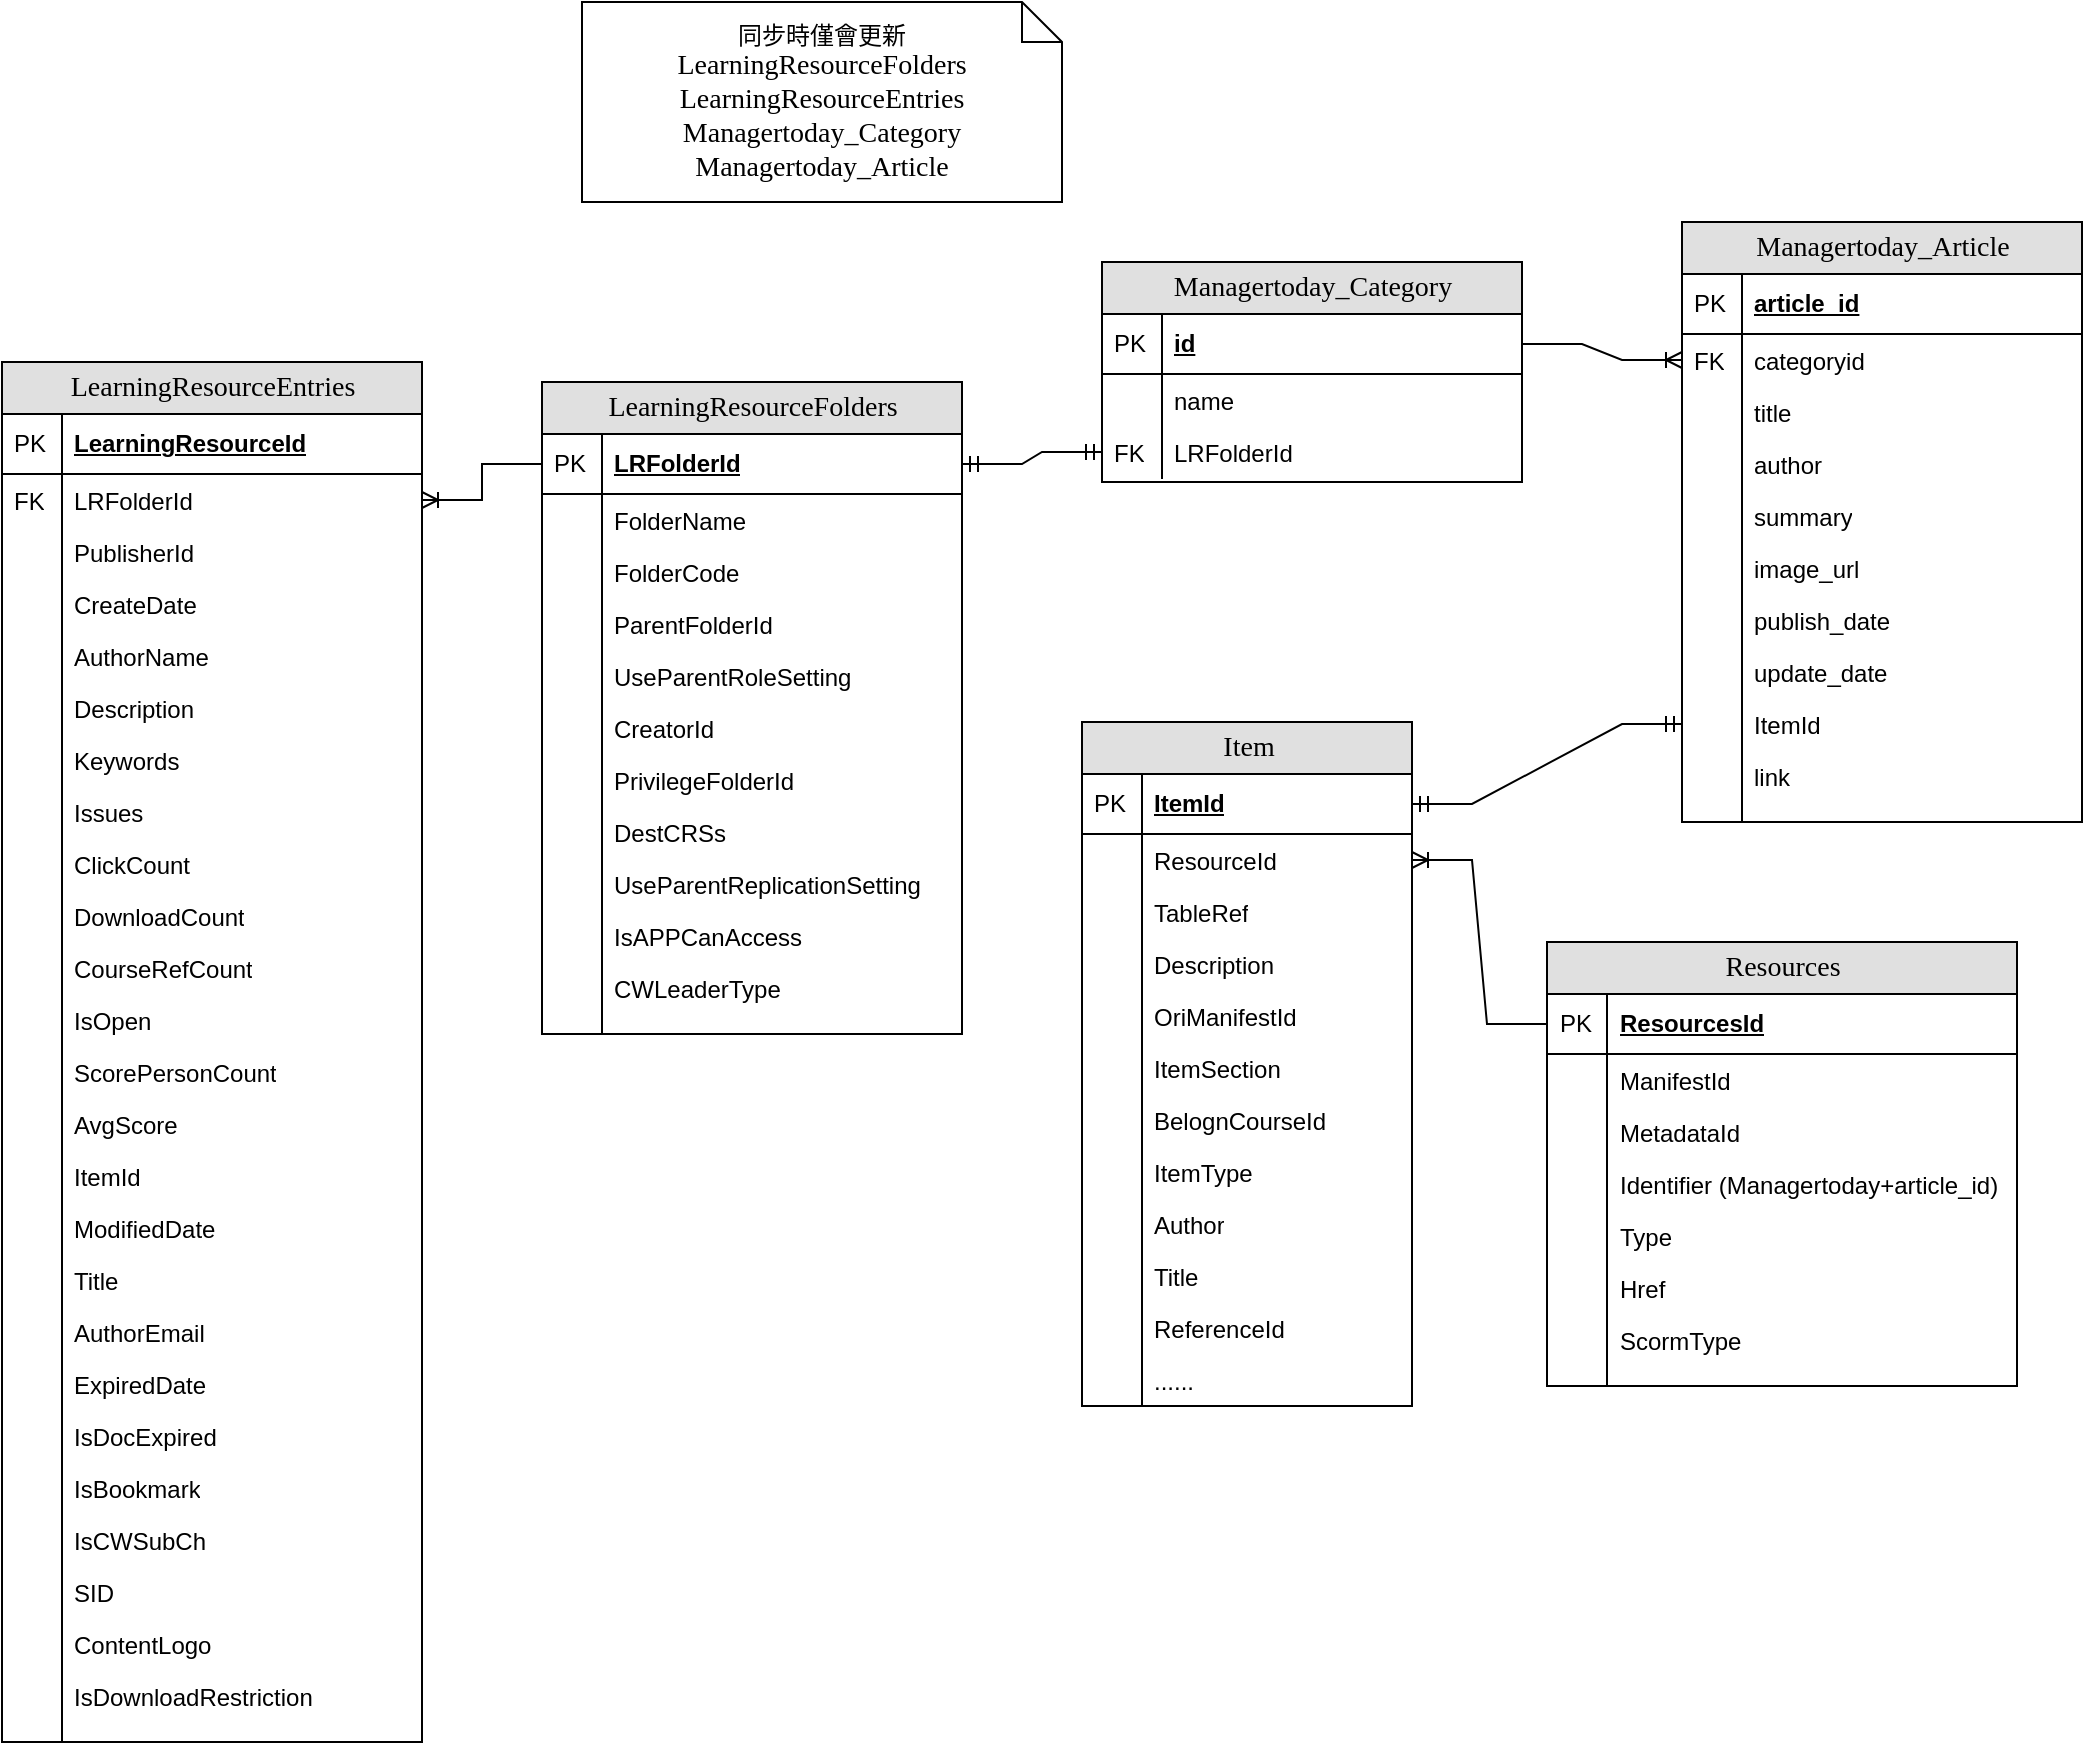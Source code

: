 <mxfile version="24.0.6" type="github">
  <diagram name="Page-1" id="e56a1550-8fbb-45ad-956c-1786394a9013">
    <mxGraphModel dx="1687" dy="868" grid="1" gridSize="10" guides="1" tooltips="1" connect="1" arrows="1" fold="1" page="1" pageScale="1" pageWidth="1100" pageHeight="850" background="none" math="0" shadow="0">
      <root>
        <mxCell id="0" />
        <mxCell id="1" parent="0" />
        <mxCell id="2e49270ec7c68f3f-8" value="Resources" style="swimlane;html=1;fontStyle=0;childLayout=stackLayout;horizontal=1;startSize=26;fillColor=#e0e0e0;horizontalStack=0;resizeParent=1;resizeLast=0;collapsible=1;marginBottom=0;swimlaneFillColor=#ffffff;align=center;rounded=0;shadow=0;comic=0;labelBackgroundColor=none;strokeWidth=1;fontFamily=Verdana;fontSize=14;swimlaneLine=1;" parent="1" vertex="1">
          <mxGeometry x="1392.5" y="550" width="235" height="222" as="geometry" />
        </mxCell>
        <mxCell id="2e49270ec7c68f3f-9" value="ResourcesId" style="shape=partialRectangle;top=0;left=0;right=0;bottom=1;html=1;align=left;verticalAlign=middle;fillColor=none;spacingLeft=34;spacingRight=4;whiteSpace=wrap;overflow=hidden;rotatable=0;points=[[0,0.5],[1,0.5]];portConstraint=eastwest;dropTarget=0;fontStyle=5;" parent="2e49270ec7c68f3f-8" vertex="1">
          <mxGeometry y="26" width="235" height="30" as="geometry" />
        </mxCell>
        <mxCell id="2e49270ec7c68f3f-10" value="PK" style="shape=partialRectangle;top=0;left=0;bottom=0;html=1;fillColor=none;align=left;verticalAlign=middle;spacingLeft=4;spacingRight=4;whiteSpace=wrap;overflow=hidden;rotatable=0;points=[];portConstraint=eastwest;part=1;" parent="2e49270ec7c68f3f-9" vertex="1" connectable="0">
          <mxGeometry width="30" height="30" as="geometry" />
        </mxCell>
        <mxCell id="2e49270ec7c68f3f-11" value="ManifestId" style="shape=partialRectangle;top=0;left=0;right=0;bottom=0;html=1;align=left;verticalAlign=top;fillColor=none;spacingLeft=34;spacingRight=4;whiteSpace=wrap;overflow=hidden;rotatable=0;points=[[0,0.5],[1,0.5]];portConstraint=eastwest;dropTarget=0;" parent="2e49270ec7c68f3f-8" vertex="1">
          <mxGeometry y="56" width="235" height="26" as="geometry" />
        </mxCell>
        <mxCell id="2e49270ec7c68f3f-12" value="" style="shape=partialRectangle;top=0;left=0;bottom=0;html=1;fillColor=none;align=left;verticalAlign=top;spacingLeft=4;spacingRight=4;whiteSpace=wrap;overflow=hidden;rotatable=0;points=[];portConstraint=eastwest;part=1;" parent="2e49270ec7c68f3f-11" vertex="1" connectable="0">
          <mxGeometry width="30" height="26" as="geometry" />
        </mxCell>
        <mxCell id="2e49270ec7c68f3f-13" value="MetadataId" style="shape=partialRectangle;top=0;left=0;right=0;bottom=0;html=1;align=left;verticalAlign=top;fillColor=none;spacingLeft=34;spacingRight=4;whiteSpace=wrap;overflow=hidden;rotatable=0;points=[[0,0.5],[1,0.5]];portConstraint=eastwest;dropTarget=0;" parent="2e49270ec7c68f3f-8" vertex="1">
          <mxGeometry y="82" width="235" height="26" as="geometry" />
        </mxCell>
        <mxCell id="2e49270ec7c68f3f-14" value="" style="shape=partialRectangle;top=0;left=0;bottom=0;html=1;fillColor=none;align=left;verticalAlign=top;spacingLeft=4;spacingRight=4;whiteSpace=wrap;overflow=hidden;rotatable=0;points=[];portConstraint=eastwest;part=1;" parent="2e49270ec7c68f3f-13" vertex="1" connectable="0">
          <mxGeometry width="30" height="26" as="geometry" />
        </mxCell>
        <mxCell id="2e49270ec7c68f3f-15" value="Identifier (Managertoday+article_id)" style="shape=partialRectangle;top=0;left=0;right=0;bottom=0;html=1;align=left;verticalAlign=top;fillColor=none;spacingLeft=34;spacingRight=4;whiteSpace=wrap;overflow=hidden;rotatable=0;points=[[0,0.5],[1,0.5]];portConstraint=eastwest;dropTarget=0;" parent="2e49270ec7c68f3f-8" vertex="1">
          <mxGeometry y="108" width="235" height="26" as="geometry" />
        </mxCell>
        <mxCell id="2e49270ec7c68f3f-16" value="" style="shape=partialRectangle;top=0;left=0;bottom=0;html=1;fillColor=none;align=left;verticalAlign=top;spacingLeft=4;spacingRight=4;whiteSpace=wrap;overflow=hidden;rotatable=0;points=[];portConstraint=eastwest;part=1;" parent="2e49270ec7c68f3f-15" vertex="1" connectable="0">
          <mxGeometry width="30" height="26" as="geometry" />
        </mxCell>
        <mxCell id="5u4TiTaIuzSeEFdyS73N-1" value="Type" style="shape=partialRectangle;top=0;left=0;right=0;bottom=0;html=1;align=left;verticalAlign=top;fillColor=none;spacingLeft=34;spacingRight=4;whiteSpace=wrap;overflow=hidden;rotatable=0;points=[[0,0.5],[1,0.5]];portConstraint=eastwest;dropTarget=0;" vertex="1" parent="2e49270ec7c68f3f-8">
          <mxGeometry y="134" width="235" height="26" as="geometry" />
        </mxCell>
        <mxCell id="5u4TiTaIuzSeEFdyS73N-2" value="" style="shape=partialRectangle;top=0;left=0;bottom=0;html=1;fillColor=none;align=left;verticalAlign=top;spacingLeft=4;spacingRight=4;whiteSpace=wrap;overflow=hidden;rotatable=0;points=[];portConstraint=eastwest;part=1;" vertex="1" connectable="0" parent="5u4TiTaIuzSeEFdyS73N-1">
          <mxGeometry width="30" height="26" as="geometry" />
        </mxCell>
        <mxCell id="5u4TiTaIuzSeEFdyS73N-3" value="Href" style="shape=partialRectangle;top=0;left=0;right=0;bottom=0;html=1;align=left;verticalAlign=top;fillColor=none;spacingLeft=34;spacingRight=4;whiteSpace=wrap;overflow=hidden;rotatable=0;points=[[0,0.5],[1,0.5]];portConstraint=eastwest;dropTarget=0;" vertex="1" parent="2e49270ec7c68f3f-8">
          <mxGeometry y="160" width="235" height="26" as="geometry" />
        </mxCell>
        <mxCell id="5u4TiTaIuzSeEFdyS73N-4" value="" style="shape=partialRectangle;top=0;left=0;bottom=0;html=1;fillColor=none;align=left;verticalAlign=top;spacingLeft=4;spacingRight=4;whiteSpace=wrap;overflow=hidden;rotatable=0;points=[];portConstraint=eastwest;part=1;" vertex="1" connectable="0" parent="5u4TiTaIuzSeEFdyS73N-3">
          <mxGeometry width="30" height="26" as="geometry" />
        </mxCell>
        <mxCell id="5u4TiTaIuzSeEFdyS73N-5" value="ScormType" style="shape=partialRectangle;top=0;left=0;right=0;bottom=0;html=1;align=left;verticalAlign=top;fillColor=none;spacingLeft=34;spacingRight=4;whiteSpace=wrap;overflow=hidden;rotatable=0;points=[[0,0.5],[1,0.5]];portConstraint=eastwest;dropTarget=0;" vertex="1" parent="2e49270ec7c68f3f-8">
          <mxGeometry y="186" width="235" height="26" as="geometry" />
        </mxCell>
        <mxCell id="5u4TiTaIuzSeEFdyS73N-6" value="" style="shape=partialRectangle;top=0;left=0;bottom=0;html=1;fillColor=none;align=left;verticalAlign=top;spacingLeft=4;spacingRight=4;whiteSpace=wrap;overflow=hidden;rotatable=0;points=[];portConstraint=eastwest;part=1;" vertex="1" connectable="0" parent="5u4TiTaIuzSeEFdyS73N-5">
          <mxGeometry width="30" height="26" as="geometry" />
        </mxCell>
        <mxCell id="2e49270ec7c68f3f-17" value="" style="shape=partialRectangle;top=0;left=0;right=0;bottom=0;html=1;align=left;verticalAlign=top;fillColor=none;spacingLeft=34;spacingRight=4;whiteSpace=wrap;overflow=hidden;rotatable=0;points=[[0,0.5],[1,0.5]];portConstraint=eastwest;dropTarget=0;" parent="2e49270ec7c68f3f-8" vertex="1">
          <mxGeometry y="212" width="235" height="10" as="geometry" />
        </mxCell>
        <mxCell id="2e49270ec7c68f3f-18" value="" style="shape=partialRectangle;top=0;left=0;bottom=0;html=1;fillColor=none;align=left;verticalAlign=top;spacingLeft=4;spacingRight=4;whiteSpace=wrap;overflow=hidden;rotatable=0;points=[];portConstraint=eastwest;part=1;" parent="2e49270ec7c68f3f-17" vertex="1" connectable="0">
          <mxGeometry width="30" height="10" as="geometry" />
        </mxCell>
        <mxCell id="2e49270ec7c68f3f-19" value="Managertoday_Article" style="swimlane;html=1;fontStyle=0;childLayout=stackLayout;horizontal=1;startSize=26;fillColor=#e0e0e0;horizontalStack=0;resizeParent=1;resizeLast=0;collapsible=1;marginBottom=0;swimlaneFillColor=#ffffff;align=center;rounded=0;shadow=0;comic=0;labelBackgroundColor=none;strokeWidth=1;fontFamily=Verdana;fontSize=14" parent="1" vertex="1">
          <mxGeometry x="1460" y="190" width="200" height="300" as="geometry" />
        </mxCell>
        <mxCell id="2e49270ec7c68f3f-20" value="article_id" style="shape=partialRectangle;top=0;left=0;right=0;bottom=1;html=1;align=left;verticalAlign=middle;fillColor=none;spacingLeft=34;spacingRight=4;whiteSpace=wrap;overflow=hidden;rotatable=0;points=[[0,0.5],[1,0.5]];portConstraint=eastwest;dropTarget=0;fontStyle=5;" parent="2e49270ec7c68f3f-19" vertex="1">
          <mxGeometry y="26" width="200" height="30" as="geometry" />
        </mxCell>
        <mxCell id="2e49270ec7c68f3f-21" value="PK" style="shape=partialRectangle;top=0;left=0;bottom=0;html=1;fillColor=none;align=left;verticalAlign=middle;spacingLeft=4;spacingRight=4;whiteSpace=wrap;overflow=hidden;rotatable=0;points=[];portConstraint=eastwest;part=1;" parent="2e49270ec7c68f3f-20" vertex="1" connectable="0">
          <mxGeometry width="30" height="30" as="geometry" />
        </mxCell>
        <mxCell id="2e49270ec7c68f3f-22" value="categoryid" style="shape=partialRectangle;top=0;left=0;right=0;bottom=0;html=1;align=left;verticalAlign=top;fillColor=none;spacingLeft=34;spacingRight=4;whiteSpace=wrap;overflow=hidden;rotatable=0;points=[[0,0.5],[1,0.5]];portConstraint=eastwest;dropTarget=0;" parent="2e49270ec7c68f3f-19" vertex="1">
          <mxGeometry y="56" width="200" height="26" as="geometry" />
        </mxCell>
        <mxCell id="2e49270ec7c68f3f-23" value="FK" style="shape=partialRectangle;top=0;left=0;bottom=0;html=1;fillColor=none;align=left;verticalAlign=top;spacingLeft=4;spacingRight=4;whiteSpace=wrap;overflow=hidden;rotatable=0;points=[];portConstraint=eastwest;part=1;" parent="2e49270ec7c68f3f-22" vertex="1" connectable="0">
          <mxGeometry width="30" height="26" as="geometry" />
        </mxCell>
        <mxCell id="2e49270ec7c68f3f-24" value="title" style="shape=partialRectangle;top=0;left=0;right=0;bottom=0;html=1;align=left;verticalAlign=top;fillColor=none;spacingLeft=34;spacingRight=4;whiteSpace=wrap;overflow=hidden;rotatable=0;points=[[0,0.5],[1,0.5]];portConstraint=eastwest;dropTarget=0;" parent="2e49270ec7c68f3f-19" vertex="1">
          <mxGeometry y="82" width="200" height="26" as="geometry" />
        </mxCell>
        <mxCell id="2e49270ec7c68f3f-25" value="" style="shape=partialRectangle;top=0;left=0;bottom=0;html=1;fillColor=none;align=left;verticalAlign=top;spacingLeft=4;spacingRight=4;whiteSpace=wrap;overflow=hidden;rotatable=0;points=[];portConstraint=eastwest;part=1;" parent="2e49270ec7c68f3f-24" vertex="1" connectable="0">
          <mxGeometry width="30" height="26" as="geometry" />
        </mxCell>
        <mxCell id="2e49270ec7c68f3f-26" value="author" style="shape=partialRectangle;top=0;left=0;right=0;bottom=0;html=1;align=left;verticalAlign=top;fillColor=none;spacingLeft=34;spacingRight=4;whiteSpace=wrap;overflow=hidden;rotatable=0;points=[[0,0.5],[1,0.5]];portConstraint=eastwest;dropTarget=0;" parent="2e49270ec7c68f3f-19" vertex="1">
          <mxGeometry y="108" width="200" height="26" as="geometry" />
        </mxCell>
        <mxCell id="2e49270ec7c68f3f-27" value="" style="shape=partialRectangle;top=0;left=0;bottom=0;html=1;fillColor=none;align=left;verticalAlign=top;spacingLeft=4;spacingRight=4;whiteSpace=wrap;overflow=hidden;rotatable=0;points=[];portConstraint=eastwest;part=1;" parent="2e49270ec7c68f3f-26" vertex="1" connectable="0">
          <mxGeometry width="30" height="26" as="geometry" />
        </mxCell>
        <mxCell id="5u4TiTaIuzSeEFdyS73N-7" value="summary" style="shape=partialRectangle;top=0;left=0;right=0;bottom=0;html=1;align=left;verticalAlign=top;fillColor=none;spacingLeft=34;spacingRight=4;whiteSpace=wrap;overflow=hidden;rotatable=0;points=[[0,0.5],[1,0.5]];portConstraint=eastwest;dropTarget=0;" vertex="1" parent="2e49270ec7c68f3f-19">
          <mxGeometry y="134" width="200" height="26" as="geometry" />
        </mxCell>
        <mxCell id="5u4TiTaIuzSeEFdyS73N-8" value="" style="shape=partialRectangle;top=0;left=0;bottom=0;html=1;fillColor=none;align=left;verticalAlign=top;spacingLeft=4;spacingRight=4;whiteSpace=wrap;overflow=hidden;rotatable=0;points=[];portConstraint=eastwest;part=1;" vertex="1" connectable="0" parent="5u4TiTaIuzSeEFdyS73N-7">
          <mxGeometry width="30" height="26" as="geometry" />
        </mxCell>
        <mxCell id="5u4TiTaIuzSeEFdyS73N-13" value="image_url" style="shape=partialRectangle;top=0;left=0;right=0;bottom=0;html=1;align=left;verticalAlign=top;fillColor=none;spacingLeft=34;spacingRight=4;whiteSpace=wrap;overflow=hidden;rotatable=0;points=[[0,0.5],[1,0.5]];portConstraint=eastwest;dropTarget=0;" vertex="1" parent="2e49270ec7c68f3f-19">
          <mxGeometry y="160" width="200" height="26" as="geometry" />
        </mxCell>
        <mxCell id="5u4TiTaIuzSeEFdyS73N-14" value="" style="shape=partialRectangle;top=0;left=0;bottom=0;html=1;fillColor=none;align=left;verticalAlign=top;spacingLeft=4;spacingRight=4;whiteSpace=wrap;overflow=hidden;rotatable=0;points=[];portConstraint=eastwest;part=1;" vertex="1" connectable="0" parent="5u4TiTaIuzSeEFdyS73N-13">
          <mxGeometry width="30" height="26" as="geometry" />
        </mxCell>
        <mxCell id="5u4TiTaIuzSeEFdyS73N-17" value="publish_date" style="shape=partialRectangle;top=0;left=0;right=0;bottom=0;html=1;align=left;verticalAlign=top;fillColor=none;spacingLeft=34;spacingRight=4;whiteSpace=wrap;overflow=hidden;rotatable=0;points=[[0,0.5],[1,0.5]];portConstraint=eastwest;dropTarget=0;" vertex="1" parent="2e49270ec7c68f3f-19">
          <mxGeometry y="186" width="200" height="26" as="geometry" />
        </mxCell>
        <mxCell id="5u4TiTaIuzSeEFdyS73N-18" value="" style="shape=partialRectangle;top=0;left=0;bottom=0;html=1;fillColor=none;align=left;verticalAlign=top;spacingLeft=4;spacingRight=4;whiteSpace=wrap;overflow=hidden;rotatable=0;points=[];portConstraint=eastwest;part=1;" vertex="1" connectable="0" parent="5u4TiTaIuzSeEFdyS73N-17">
          <mxGeometry width="30" height="26" as="geometry" />
        </mxCell>
        <mxCell id="5u4TiTaIuzSeEFdyS73N-15" value="update_date" style="shape=partialRectangle;top=0;left=0;right=0;bottom=0;html=1;align=left;verticalAlign=top;fillColor=none;spacingLeft=34;spacingRight=4;whiteSpace=wrap;overflow=hidden;rotatable=0;points=[[0,0.5],[1,0.5]];portConstraint=eastwest;dropTarget=0;" vertex="1" parent="2e49270ec7c68f3f-19">
          <mxGeometry y="212" width="200" height="26" as="geometry" />
        </mxCell>
        <mxCell id="5u4TiTaIuzSeEFdyS73N-16" value="" style="shape=partialRectangle;top=0;left=0;bottom=0;html=1;fillColor=none;align=left;verticalAlign=top;spacingLeft=4;spacingRight=4;whiteSpace=wrap;overflow=hidden;rotatable=0;points=[];portConstraint=eastwest;part=1;" vertex="1" connectable="0" parent="5u4TiTaIuzSeEFdyS73N-15">
          <mxGeometry width="30" height="26" as="geometry" />
        </mxCell>
        <mxCell id="5u4TiTaIuzSeEFdyS73N-9" value="ItemId" style="shape=partialRectangle;top=0;left=0;right=0;bottom=0;html=1;align=left;verticalAlign=top;fillColor=none;spacingLeft=34;spacingRight=4;whiteSpace=wrap;overflow=hidden;rotatable=0;points=[[0,0.5],[1,0.5]];portConstraint=eastwest;dropTarget=0;" vertex="1" parent="2e49270ec7c68f3f-19">
          <mxGeometry y="238" width="200" height="26" as="geometry" />
        </mxCell>
        <mxCell id="5u4TiTaIuzSeEFdyS73N-10" value="" style="shape=partialRectangle;top=0;left=0;bottom=0;html=1;fillColor=none;align=left;verticalAlign=top;spacingLeft=4;spacingRight=4;whiteSpace=wrap;overflow=hidden;rotatable=0;points=[];portConstraint=eastwest;part=1;" vertex="1" connectable="0" parent="5u4TiTaIuzSeEFdyS73N-9">
          <mxGeometry width="30" height="26" as="geometry" />
        </mxCell>
        <mxCell id="5u4TiTaIuzSeEFdyS73N-11" value="link" style="shape=partialRectangle;top=0;left=0;right=0;bottom=0;html=1;align=left;verticalAlign=top;fillColor=none;spacingLeft=34;spacingRight=4;whiteSpace=wrap;overflow=hidden;rotatable=0;points=[[0,0.5],[1,0.5]];portConstraint=eastwest;dropTarget=0;" vertex="1" parent="2e49270ec7c68f3f-19">
          <mxGeometry y="264" width="200" height="26" as="geometry" />
        </mxCell>
        <mxCell id="5u4TiTaIuzSeEFdyS73N-12" value="" style="shape=partialRectangle;top=0;left=0;bottom=0;html=1;fillColor=none;align=left;verticalAlign=top;spacingLeft=4;spacingRight=4;whiteSpace=wrap;overflow=hidden;rotatable=0;points=[];portConstraint=eastwest;part=1;" vertex="1" connectable="0" parent="5u4TiTaIuzSeEFdyS73N-11">
          <mxGeometry width="30" height="26" as="geometry" />
        </mxCell>
        <mxCell id="2e49270ec7c68f3f-28" value="" style="shape=partialRectangle;top=0;left=0;right=0;bottom=0;html=1;align=left;verticalAlign=top;fillColor=none;spacingLeft=34;spacingRight=4;whiteSpace=wrap;overflow=hidden;rotatable=0;points=[[0,0.5],[1,0.5]];portConstraint=eastwest;dropTarget=0;" parent="2e49270ec7c68f3f-19" vertex="1">
          <mxGeometry y="290" width="200" height="10" as="geometry" />
        </mxCell>
        <mxCell id="2e49270ec7c68f3f-29" value="" style="shape=partialRectangle;top=0;left=0;bottom=0;html=1;fillColor=none;align=left;verticalAlign=top;spacingLeft=4;spacingRight=4;whiteSpace=wrap;overflow=hidden;rotatable=0;points=[];portConstraint=eastwest;part=1;" parent="2e49270ec7c68f3f-28" vertex="1" connectable="0">
          <mxGeometry width="30" height="10" as="geometry" />
        </mxCell>
        <mxCell id="2e49270ec7c68f3f-30" value="LearningResourceEntries" style="swimlane;html=1;fontStyle=0;childLayout=stackLayout;horizontal=1;startSize=26;fillColor=#e0e0e0;horizontalStack=0;resizeParent=1;resizeLast=0;collapsible=1;marginBottom=0;swimlaneFillColor=#ffffff;align=center;rounded=0;shadow=0;comic=0;labelBackgroundColor=none;strokeWidth=1;fontFamily=Verdana;fontSize=14" parent="1" vertex="1">
          <mxGeometry x="620" y="260" width="210" height="690" as="geometry" />
        </mxCell>
        <mxCell id="2e49270ec7c68f3f-31" value="LearningResourceId" style="shape=partialRectangle;top=0;left=0;right=0;bottom=1;html=1;align=left;verticalAlign=middle;fillColor=none;spacingLeft=34;spacingRight=4;whiteSpace=wrap;overflow=hidden;rotatable=0;points=[[0,0.5],[1,0.5]];portConstraint=eastwest;dropTarget=0;fontStyle=5;" parent="2e49270ec7c68f3f-30" vertex="1">
          <mxGeometry y="26" width="210" height="30" as="geometry" />
        </mxCell>
        <mxCell id="2e49270ec7c68f3f-32" value="PK" style="shape=partialRectangle;top=0;left=0;bottom=0;html=1;fillColor=none;align=left;verticalAlign=middle;spacingLeft=4;spacingRight=4;whiteSpace=wrap;overflow=hidden;rotatable=0;points=[];portConstraint=eastwest;part=1;" parent="2e49270ec7c68f3f-31" vertex="1" connectable="0">
          <mxGeometry width="30" height="30" as="geometry" />
        </mxCell>
        <mxCell id="2e49270ec7c68f3f-33" value="LRFolderId" style="shape=partialRectangle;top=0;left=0;right=0;bottom=0;html=1;align=left;verticalAlign=top;fillColor=none;spacingLeft=34;spacingRight=4;whiteSpace=wrap;overflow=hidden;rotatable=0;points=[[0,0.5],[1,0.5]];portConstraint=eastwest;dropTarget=0;" parent="2e49270ec7c68f3f-30" vertex="1">
          <mxGeometry y="56" width="210" height="26" as="geometry" />
        </mxCell>
        <mxCell id="2e49270ec7c68f3f-34" value="FK" style="shape=partialRectangle;top=0;left=0;bottom=0;html=1;fillColor=none;align=left;verticalAlign=top;spacingLeft=4;spacingRight=4;whiteSpace=wrap;overflow=hidden;rotatable=0;points=[];portConstraint=eastwest;part=1;" parent="2e49270ec7c68f3f-33" vertex="1" connectable="0">
          <mxGeometry width="30" height="26" as="geometry" />
        </mxCell>
        <mxCell id="2e49270ec7c68f3f-35" value="PublisherId" style="shape=partialRectangle;top=0;left=0;right=0;bottom=0;html=1;align=left;verticalAlign=top;fillColor=none;spacingLeft=34;spacingRight=4;whiteSpace=wrap;overflow=hidden;rotatable=0;points=[[0,0.5],[1,0.5]];portConstraint=eastwest;dropTarget=0;" parent="2e49270ec7c68f3f-30" vertex="1">
          <mxGeometry y="82" width="210" height="26" as="geometry" />
        </mxCell>
        <mxCell id="2e49270ec7c68f3f-36" value="" style="shape=partialRectangle;top=0;left=0;bottom=0;html=1;fillColor=none;align=left;verticalAlign=top;spacingLeft=4;spacingRight=4;whiteSpace=wrap;overflow=hidden;rotatable=0;points=[];portConstraint=eastwest;part=1;" parent="2e49270ec7c68f3f-35" vertex="1" connectable="0">
          <mxGeometry width="30" height="26" as="geometry" />
        </mxCell>
        <mxCell id="2e49270ec7c68f3f-37" value="CreateDate" style="shape=partialRectangle;top=0;left=0;right=0;bottom=0;html=1;align=left;verticalAlign=top;fillColor=none;spacingLeft=34;spacingRight=4;whiteSpace=wrap;overflow=hidden;rotatable=0;points=[[0,0.5],[1,0.5]];portConstraint=eastwest;dropTarget=0;" parent="2e49270ec7c68f3f-30" vertex="1">
          <mxGeometry y="108" width="210" height="26" as="geometry" />
        </mxCell>
        <mxCell id="2e49270ec7c68f3f-38" value="" style="shape=partialRectangle;top=0;left=0;bottom=0;html=1;fillColor=none;align=left;verticalAlign=top;spacingLeft=4;spacingRight=4;whiteSpace=wrap;overflow=hidden;rotatable=0;points=[];portConstraint=eastwest;part=1;" parent="2e49270ec7c68f3f-37" vertex="1" connectable="0">
          <mxGeometry width="30" height="26" as="geometry" />
        </mxCell>
        <mxCell id="5u4TiTaIuzSeEFdyS73N-23" value="AuthorName" style="shape=partialRectangle;top=0;left=0;right=0;bottom=0;html=1;align=left;verticalAlign=top;fillColor=none;spacingLeft=34;spacingRight=4;whiteSpace=wrap;overflow=hidden;rotatable=0;points=[[0,0.5],[1,0.5]];portConstraint=eastwest;dropTarget=0;" vertex="1" parent="2e49270ec7c68f3f-30">
          <mxGeometry y="134" width="210" height="26" as="geometry" />
        </mxCell>
        <mxCell id="5u4TiTaIuzSeEFdyS73N-24" value="" style="shape=partialRectangle;top=0;left=0;bottom=0;html=1;fillColor=none;align=left;verticalAlign=top;spacingLeft=4;spacingRight=4;whiteSpace=wrap;overflow=hidden;rotatable=0;points=[];portConstraint=eastwest;part=1;" vertex="1" connectable="0" parent="5u4TiTaIuzSeEFdyS73N-23">
          <mxGeometry width="30" height="26" as="geometry" />
        </mxCell>
        <mxCell id="5u4TiTaIuzSeEFdyS73N-27" value="Description" style="shape=partialRectangle;top=0;left=0;right=0;bottom=0;html=1;align=left;verticalAlign=top;fillColor=none;spacingLeft=34;spacingRight=4;whiteSpace=wrap;overflow=hidden;rotatable=0;points=[[0,0.5],[1,0.5]];portConstraint=eastwest;dropTarget=0;" vertex="1" parent="2e49270ec7c68f3f-30">
          <mxGeometry y="160" width="210" height="26" as="geometry" />
        </mxCell>
        <mxCell id="5u4TiTaIuzSeEFdyS73N-28" value="" style="shape=partialRectangle;top=0;left=0;bottom=0;html=1;fillColor=none;align=left;verticalAlign=top;spacingLeft=4;spacingRight=4;whiteSpace=wrap;overflow=hidden;rotatable=0;points=[];portConstraint=eastwest;part=1;" vertex="1" connectable="0" parent="5u4TiTaIuzSeEFdyS73N-27">
          <mxGeometry width="30" height="26" as="geometry" />
        </mxCell>
        <mxCell id="5u4TiTaIuzSeEFdyS73N-29" value="Keywords" style="shape=partialRectangle;top=0;left=0;right=0;bottom=0;html=1;align=left;verticalAlign=top;fillColor=none;spacingLeft=34;spacingRight=4;whiteSpace=wrap;overflow=hidden;rotatable=0;points=[[0,0.5],[1,0.5]];portConstraint=eastwest;dropTarget=0;" vertex="1" parent="2e49270ec7c68f3f-30">
          <mxGeometry y="186" width="210" height="26" as="geometry" />
        </mxCell>
        <mxCell id="5u4TiTaIuzSeEFdyS73N-30" value="" style="shape=partialRectangle;top=0;left=0;bottom=0;html=1;fillColor=none;align=left;verticalAlign=top;spacingLeft=4;spacingRight=4;whiteSpace=wrap;overflow=hidden;rotatable=0;points=[];portConstraint=eastwest;part=1;" vertex="1" connectable="0" parent="5u4TiTaIuzSeEFdyS73N-29">
          <mxGeometry width="30" height="26" as="geometry" />
        </mxCell>
        <mxCell id="5u4TiTaIuzSeEFdyS73N-37" value="Issues" style="shape=partialRectangle;top=0;left=0;right=0;bottom=0;html=1;align=left;verticalAlign=top;fillColor=none;spacingLeft=34;spacingRight=4;whiteSpace=wrap;overflow=hidden;rotatable=0;points=[[0,0.5],[1,0.5]];portConstraint=eastwest;dropTarget=0;" vertex="1" parent="2e49270ec7c68f3f-30">
          <mxGeometry y="212" width="210" height="26" as="geometry" />
        </mxCell>
        <mxCell id="5u4TiTaIuzSeEFdyS73N-38" value="" style="shape=partialRectangle;top=0;left=0;bottom=0;html=1;fillColor=none;align=left;verticalAlign=top;spacingLeft=4;spacingRight=4;whiteSpace=wrap;overflow=hidden;rotatable=0;points=[];portConstraint=eastwest;part=1;" vertex="1" connectable="0" parent="5u4TiTaIuzSeEFdyS73N-37">
          <mxGeometry width="30" height="26" as="geometry" />
        </mxCell>
        <mxCell id="5u4TiTaIuzSeEFdyS73N-41" value="ClickCount" style="shape=partialRectangle;top=0;left=0;right=0;bottom=0;html=1;align=left;verticalAlign=top;fillColor=none;spacingLeft=34;spacingRight=4;whiteSpace=wrap;overflow=hidden;rotatable=0;points=[[0,0.5],[1,0.5]];portConstraint=eastwest;dropTarget=0;" vertex="1" parent="2e49270ec7c68f3f-30">
          <mxGeometry y="238" width="210" height="26" as="geometry" />
        </mxCell>
        <mxCell id="5u4TiTaIuzSeEFdyS73N-42" value="" style="shape=partialRectangle;top=0;left=0;bottom=0;html=1;fillColor=none;align=left;verticalAlign=top;spacingLeft=4;spacingRight=4;whiteSpace=wrap;overflow=hidden;rotatable=0;points=[];portConstraint=eastwest;part=1;" vertex="1" connectable="0" parent="5u4TiTaIuzSeEFdyS73N-41">
          <mxGeometry width="30" height="26" as="geometry" />
        </mxCell>
        <mxCell id="5u4TiTaIuzSeEFdyS73N-43" value="DownloadCount" style="shape=partialRectangle;top=0;left=0;right=0;bottom=0;html=1;align=left;verticalAlign=top;fillColor=none;spacingLeft=34;spacingRight=4;whiteSpace=wrap;overflow=hidden;rotatable=0;points=[[0,0.5],[1,0.5]];portConstraint=eastwest;dropTarget=0;" vertex="1" parent="2e49270ec7c68f3f-30">
          <mxGeometry y="264" width="210" height="26" as="geometry" />
        </mxCell>
        <mxCell id="5u4TiTaIuzSeEFdyS73N-44" value="" style="shape=partialRectangle;top=0;left=0;bottom=0;html=1;fillColor=none;align=left;verticalAlign=top;spacingLeft=4;spacingRight=4;whiteSpace=wrap;overflow=hidden;rotatable=0;points=[];portConstraint=eastwest;part=1;" vertex="1" connectable="0" parent="5u4TiTaIuzSeEFdyS73N-43">
          <mxGeometry width="30" height="26" as="geometry" />
        </mxCell>
        <mxCell id="5u4TiTaIuzSeEFdyS73N-35" value="CourseRefCount" style="shape=partialRectangle;top=0;left=0;right=0;bottom=0;html=1;align=left;verticalAlign=top;fillColor=none;spacingLeft=34;spacingRight=4;whiteSpace=wrap;overflow=hidden;rotatable=0;points=[[0,0.5],[1,0.5]];portConstraint=eastwest;dropTarget=0;" vertex="1" parent="2e49270ec7c68f3f-30">
          <mxGeometry y="290" width="210" height="26" as="geometry" />
        </mxCell>
        <mxCell id="5u4TiTaIuzSeEFdyS73N-36" value="" style="shape=partialRectangle;top=0;left=0;bottom=0;html=1;fillColor=none;align=left;verticalAlign=top;spacingLeft=4;spacingRight=4;whiteSpace=wrap;overflow=hidden;rotatable=0;points=[];portConstraint=eastwest;part=1;" vertex="1" connectable="0" parent="5u4TiTaIuzSeEFdyS73N-35">
          <mxGeometry width="30" height="26" as="geometry" />
        </mxCell>
        <mxCell id="5u4TiTaIuzSeEFdyS73N-39" value="IsOpen" style="shape=partialRectangle;top=0;left=0;right=0;bottom=0;html=1;align=left;verticalAlign=top;fillColor=none;spacingLeft=34;spacingRight=4;whiteSpace=wrap;overflow=hidden;rotatable=0;points=[[0,0.5],[1,0.5]];portConstraint=eastwest;dropTarget=0;" vertex="1" parent="2e49270ec7c68f3f-30">
          <mxGeometry y="316" width="210" height="26" as="geometry" />
        </mxCell>
        <mxCell id="5u4TiTaIuzSeEFdyS73N-40" value="" style="shape=partialRectangle;top=0;left=0;bottom=0;html=1;fillColor=none;align=left;verticalAlign=top;spacingLeft=4;spacingRight=4;whiteSpace=wrap;overflow=hidden;rotatable=0;points=[];portConstraint=eastwest;part=1;" vertex="1" connectable="0" parent="5u4TiTaIuzSeEFdyS73N-39">
          <mxGeometry width="30" height="26" as="geometry" />
        </mxCell>
        <mxCell id="5u4TiTaIuzSeEFdyS73N-33" value="ScorePersonCount" style="shape=partialRectangle;top=0;left=0;right=0;bottom=0;html=1;align=left;verticalAlign=top;fillColor=none;spacingLeft=34;spacingRight=4;whiteSpace=wrap;overflow=hidden;rotatable=0;points=[[0,0.5],[1,0.5]];portConstraint=eastwest;dropTarget=0;" vertex="1" parent="2e49270ec7c68f3f-30">
          <mxGeometry y="342" width="210" height="26" as="geometry" />
        </mxCell>
        <mxCell id="5u4TiTaIuzSeEFdyS73N-34" value="" style="shape=partialRectangle;top=0;left=0;bottom=0;html=1;fillColor=none;align=left;verticalAlign=top;spacingLeft=4;spacingRight=4;whiteSpace=wrap;overflow=hidden;rotatable=0;points=[];portConstraint=eastwest;part=1;" vertex="1" connectable="0" parent="5u4TiTaIuzSeEFdyS73N-33">
          <mxGeometry width="30" height="26" as="geometry" />
        </mxCell>
        <mxCell id="5u4TiTaIuzSeEFdyS73N-31" value="AvgScore" style="shape=partialRectangle;top=0;left=0;right=0;bottom=0;html=1;align=left;verticalAlign=top;fillColor=none;spacingLeft=34;spacingRight=4;whiteSpace=wrap;overflow=hidden;rotatable=0;points=[[0,0.5],[1,0.5]];portConstraint=eastwest;dropTarget=0;" vertex="1" parent="2e49270ec7c68f3f-30">
          <mxGeometry y="368" width="210" height="26" as="geometry" />
        </mxCell>
        <mxCell id="5u4TiTaIuzSeEFdyS73N-32" value="" style="shape=partialRectangle;top=0;left=0;bottom=0;html=1;fillColor=none;align=left;verticalAlign=top;spacingLeft=4;spacingRight=4;whiteSpace=wrap;overflow=hidden;rotatable=0;points=[];portConstraint=eastwest;part=1;" vertex="1" connectable="0" parent="5u4TiTaIuzSeEFdyS73N-31">
          <mxGeometry width="30" height="26" as="geometry" />
        </mxCell>
        <mxCell id="5u4TiTaIuzSeEFdyS73N-25" value="ItemId" style="shape=partialRectangle;top=0;left=0;right=0;bottom=0;html=1;align=left;verticalAlign=top;fillColor=none;spacingLeft=34;spacingRight=4;whiteSpace=wrap;overflow=hidden;rotatable=0;points=[[0,0.5],[1,0.5]];portConstraint=eastwest;dropTarget=0;" vertex="1" parent="2e49270ec7c68f3f-30">
          <mxGeometry y="394" width="210" height="26" as="geometry" />
        </mxCell>
        <mxCell id="5u4TiTaIuzSeEFdyS73N-26" value="" style="shape=partialRectangle;top=0;left=0;bottom=0;html=1;fillColor=none;align=left;verticalAlign=top;spacingLeft=4;spacingRight=4;whiteSpace=wrap;overflow=hidden;rotatable=0;points=[];portConstraint=eastwest;part=1;" vertex="1" connectable="0" parent="5u4TiTaIuzSeEFdyS73N-25">
          <mxGeometry width="30" height="26" as="geometry" />
        </mxCell>
        <mxCell id="5u4TiTaIuzSeEFdyS73N-21" value="ModifiedDate" style="shape=partialRectangle;top=0;left=0;right=0;bottom=0;html=1;align=left;verticalAlign=top;fillColor=none;spacingLeft=34;spacingRight=4;whiteSpace=wrap;overflow=hidden;rotatable=0;points=[[0,0.5],[1,0.5]];portConstraint=eastwest;dropTarget=0;" vertex="1" parent="2e49270ec7c68f3f-30">
          <mxGeometry y="420" width="210" height="26" as="geometry" />
        </mxCell>
        <mxCell id="5u4TiTaIuzSeEFdyS73N-22" value="" style="shape=partialRectangle;top=0;left=0;bottom=0;html=1;fillColor=none;align=left;verticalAlign=top;spacingLeft=4;spacingRight=4;whiteSpace=wrap;overflow=hidden;rotatable=0;points=[];portConstraint=eastwest;part=1;" vertex="1" connectable="0" parent="5u4TiTaIuzSeEFdyS73N-21">
          <mxGeometry width="30" height="26" as="geometry" />
        </mxCell>
        <mxCell id="5u4TiTaIuzSeEFdyS73N-19" value="Title" style="shape=partialRectangle;top=0;left=0;right=0;bottom=0;html=1;align=left;verticalAlign=top;fillColor=none;spacingLeft=34;spacingRight=4;whiteSpace=wrap;overflow=hidden;rotatable=0;points=[[0,0.5],[1,0.5]];portConstraint=eastwest;dropTarget=0;" vertex="1" parent="2e49270ec7c68f3f-30">
          <mxGeometry y="446" width="210" height="26" as="geometry" />
        </mxCell>
        <mxCell id="5u4TiTaIuzSeEFdyS73N-20" value="" style="shape=partialRectangle;top=0;left=0;bottom=0;html=1;fillColor=none;align=left;verticalAlign=top;spacingLeft=4;spacingRight=4;whiteSpace=wrap;overflow=hidden;rotatable=0;points=[];portConstraint=eastwest;part=1;" vertex="1" connectable="0" parent="5u4TiTaIuzSeEFdyS73N-19">
          <mxGeometry width="30" height="26" as="geometry" />
        </mxCell>
        <mxCell id="5u4TiTaIuzSeEFdyS73N-47" value="AuthorEmail" style="shape=partialRectangle;top=0;left=0;right=0;bottom=0;html=1;align=left;verticalAlign=top;fillColor=none;spacingLeft=34;spacingRight=4;whiteSpace=wrap;overflow=hidden;rotatable=0;points=[[0,0.5],[1,0.5]];portConstraint=eastwest;dropTarget=0;" vertex="1" parent="2e49270ec7c68f3f-30">
          <mxGeometry y="472" width="210" height="26" as="geometry" />
        </mxCell>
        <mxCell id="5u4TiTaIuzSeEFdyS73N-48" value="" style="shape=partialRectangle;top=0;left=0;bottom=0;html=1;fillColor=none;align=left;verticalAlign=top;spacingLeft=4;spacingRight=4;whiteSpace=wrap;overflow=hidden;rotatable=0;points=[];portConstraint=eastwest;part=1;" vertex="1" connectable="0" parent="5u4TiTaIuzSeEFdyS73N-47">
          <mxGeometry width="30" height="26" as="geometry" />
        </mxCell>
        <mxCell id="5u4TiTaIuzSeEFdyS73N-51" value="ExpiredDate" style="shape=partialRectangle;top=0;left=0;right=0;bottom=0;html=1;align=left;verticalAlign=top;fillColor=none;spacingLeft=34;spacingRight=4;whiteSpace=wrap;overflow=hidden;rotatable=0;points=[[0,0.5],[1,0.5]];portConstraint=eastwest;dropTarget=0;" vertex="1" parent="2e49270ec7c68f3f-30">
          <mxGeometry y="498" width="210" height="26" as="geometry" />
        </mxCell>
        <mxCell id="5u4TiTaIuzSeEFdyS73N-52" value="" style="shape=partialRectangle;top=0;left=0;bottom=0;html=1;fillColor=none;align=left;verticalAlign=top;spacingLeft=4;spacingRight=4;whiteSpace=wrap;overflow=hidden;rotatable=0;points=[];portConstraint=eastwest;part=1;" vertex="1" connectable="0" parent="5u4TiTaIuzSeEFdyS73N-51">
          <mxGeometry width="30" height="26" as="geometry" />
        </mxCell>
        <mxCell id="5u4TiTaIuzSeEFdyS73N-55" value="IsDocExpired" style="shape=partialRectangle;top=0;left=0;right=0;bottom=0;html=1;align=left;verticalAlign=top;fillColor=none;spacingLeft=34;spacingRight=4;whiteSpace=wrap;overflow=hidden;rotatable=0;points=[[0,0.5],[1,0.5]];portConstraint=eastwest;dropTarget=0;" vertex="1" parent="2e49270ec7c68f3f-30">
          <mxGeometry y="524" width="210" height="26" as="geometry" />
        </mxCell>
        <mxCell id="5u4TiTaIuzSeEFdyS73N-56" value="" style="shape=partialRectangle;top=0;left=0;bottom=0;html=1;fillColor=none;align=left;verticalAlign=top;spacingLeft=4;spacingRight=4;whiteSpace=wrap;overflow=hidden;rotatable=0;points=[];portConstraint=eastwest;part=1;" vertex="1" connectable="0" parent="5u4TiTaIuzSeEFdyS73N-55">
          <mxGeometry width="30" height="26" as="geometry" />
        </mxCell>
        <mxCell id="5u4TiTaIuzSeEFdyS73N-53" value="IsBookmark" style="shape=partialRectangle;top=0;left=0;right=0;bottom=0;html=1;align=left;verticalAlign=top;fillColor=none;spacingLeft=34;spacingRight=4;whiteSpace=wrap;overflow=hidden;rotatable=0;points=[[0,0.5],[1,0.5]];portConstraint=eastwest;dropTarget=0;" vertex="1" parent="2e49270ec7c68f3f-30">
          <mxGeometry y="550" width="210" height="26" as="geometry" />
        </mxCell>
        <mxCell id="5u4TiTaIuzSeEFdyS73N-54" value="" style="shape=partialRectangle;top=0;left=0;bottom=0;html=1;fillColor=none;align=left;verticalAlign=top;spacingLeft=4;spacingRight=4;whiteSpace=wrap;overflow=hidden;rotatable=0;points=[];portConstraint=eastwest;part=1;" vertex="1" connectable="0" parent="5u4TiTaIuzSeEFdyS73N-53">
          <mxGeometry width="30" height="26" as="geometry" />
        </mxCell>
        <mxCell id="5u4TiTaIuzSeEFdyS73N-49" value="IsCWSubCh" style="shape=partialRectangle;top=0;left=0;right=0;bottom=0;html=1;align=left;verticalAlign=top;fillColor=none;spacingLeft=34;spacingRight=4;whiteSpace=wrap;overflow=hidden;rotatable=0;points=[[0,0.5],[1,0.5]];portConstraint=eastwest;dropTarget=0;" vertex="1" parent="2e49270ec7c68f3f-30">
          <mxGeometry y="576" width="210" height="26" as="geometry" />
        </mxCell>
        <mxCell id="5u4TiTaIuzSeEFdyS73N-50" value="" style="shape=partialRectangle;top=0;left=0;bottom=0;html=1;fillColor=none;align=left;verticalAlign=top;spacingLeft=4;spacingRight=4;whiteSpace=wrap;overflow=hidden;rotatable=0;points=[];portConstraint=eastwest;part=1;" vertex="1" connectable="0" parent="5u4TiTaIuzSeEFdyS73N-49">
          <mxGeometry width="30" height="26" as="geometry" />
        </mxCell>
        <mxCell id="5u4TiTaIuzSeEFdyS73N-45" value="SID" style="shape=partialRectangle;top=0;left=0;right=0;bottom=0;html=1;align=left;verticalAlign=top;fillColor=none;spacingLeft=34;spacingRight=4;whiteSpace=wrap;overflow=hidden;rotatable=0;points=[[0,0.5],[1,0.5]];portConstraint=eastwest;dropTarget=0;" vertex="1" parent="2e49270ec7c68f3f-30">
          <mxGeometry y="602" width="210" height="26" as="geometry" />
        </mxCell>
        <mxCell id="5u4TiTaIuzSeEFdyS73N-46" value="" style="shape=partialRectangle;top=0;left=0;bottom=0;html=1;fillColor=none;align=left;verticalAlign=top;spacingLeft=4;spacingRight=4;whiteSpace=wrap;overflow=hidden;rotatable=0;points=[];portConstraint=eastwest;part=1;" vertex="1" connectable="0" parent="5u4TiTaIuzSeEFdyS73N-45">
          <mxGeometry width="30" height="26" as="geometry" />
        </mxCell>
        <mxCell id="5u4TiTaIuzSeEFdyS73N-59" value="ContentLogo" style="shape=partialRectangle;top=0;left=0;right=0;bottom=0;html=1;align=left;verticalAlign=top;fillColor=none;spacingLeft=34;spacingRight=4;whiteSpace=wrap;overflow=hidden;rotatable=0;points=[[0,0.5],[1,0.5]];portConstraint=eastwest;dropTarget=0;" vertex="1" parent="2e49270ec7c68f3f-30">
          <mxGeometry y="628" width="210" height="26" as="geometry" />
        </mxCell>
        <mxCell id="5u4TiTaIuzSeEFdyS73N-60" value="" style="shape=partialRectangle;top=0;left=0;bottom=0;html=1;fillColor=none;align=left;verticalAlign=top;spacingLeft=4;spacingRight=4;whiteSpace=wrap;overflow=hidden;rotatable=0;points=[];portConstraint=eastwest;part=1;" vertex="1" connectable="0" parent="5u4TiTaIuzSeEFdyS73N-59">
          <mxGeometry width="30" height="26" as="geometry" />
        </mxCell>
        <mxCell id="5u4TiTaIuzSeEFdyS73N-57" value="IsDownloadRestriction" style="shape=partialRectangle;top=0;left=0;right=0;bottom=0;html=1;align=left;verticalAlign=top;fillColor=none;spacingLeft=34;spacingRight=4;whiteSpace=wrap;overflow=hidden;rotatable=0;points=[[0,0.5],[1,0.5]];portConstraint=eastwest;dropTarget=0;" vertex="1" parent="2e49270ec7c68f3f-30">
          <mxGeometry y="654" width="210" height="26" as="geometry" />
        </mxCell>
        <mxCell id="5u4TiTaIuzSeEFdyS73N-58" value="" style="shape=partialRectangle;top=0;left=0;bottom=0;html=1;fillColor=none;align=left;verticalAlign=top;spacingLeft=4;spacingRight=4;whiteSpace=wrap;overflow=hidden;rotatable=0;points=[];portConstraint=eastwest;part=1;" vertex="1" connectable="0" parent="5u4TiTaIuzSeEFdyS73N-57">
          <mxGeometry width="30" height="26" as="geometry" />
        </mxCell>
        <mxCell id="2e49270ec7c68f3f-39" value="" style="shape=partialRectangle;top=0;left=0;right=0;bottom=0;html=1;align=left;verticalAlign=top;fillColor=none;spacingLeft=34;spacingRight=4;whiteSpace=wrap;overflow=hidden;rotatable=0;points=[[0,0.5],[1,0.5]];portConstraint=eastwest;dropTarget=0;" parent="2e49270ec7c68f3f-30" vertex="1">
          <mxGeometry y="680" width="210" height="10" as="geometry" />
        </mxCell>
        <mxCell id="2e49270ec7c68f3f-40" value="" style="shape=partialRectangle;top=0;left=0;bottom=0;html=1;fillColor=none;align=left;verticalAlign=top;spacingLeft=4;spacingRight=4;whiteSpace=wrap;overflow=hidden;rotatable=0;points=[];portConstraint=eastwest;part=1;" parent="2e49270ec7c68f3f-39" vertex="1" connectable="0">
          <mxGeometry width="30" height="10" as="geometry" />
        </mxCell>
        <mxCell id="2e49270ec7c68f3f-80" value="Managertoday_Category" style="swimlane;html=1;fontStyle=0;childLayout=stackLayout;horizontal=1;startSize=26;fillColor=#e0e0e0;horizontalStack=0;resizeParent=1;resizeLast=0;collapsible=1;marginBottom=0;swimlaneFillColor=#ffffff;align=center;rounded=0;shadow=0;comic=0;labelBackgroundColor=none;strokeWidth=1;fontFamily=Verdana;fontSize=14" parent="1" vertex="1">
          <mxGeometry x="1170" y="210" width="210" height="110" as="geometry" />
        </mxCell>
        <mxCell id="2e49270ec7c68f3f-81" value="id" style="shape=partialRectangle;top=0;left=0;right=0;bottom=1;html=1;align=left;verticalAlign=middle;fillColor=none;spacingLeft=34;spacingRight=4;whiteSpace=wrap;overflow=hidden;rotatable=0;points=[[0,0.5],[1,0.5]];portConstraint=eastwest;dropTarget=0;fontStyle=5;" parent="2e49270ec7c68f3f-80" vertex="1">
          <mxGeometry y="26" width="210" height="30" as="geometry" />
        </mxCell>
        <mxCell id="2e49270ec7c68f3f-82" value="PK" style="shape=partialRectangle;top=0;left=0;bottom=0;html=1;fillColor=none;align=left;verticalAlign=middle;spacingLeft=4;spacingRight=4;whiteSpace=wrap;overflow=hidden;rotatable=0;points=[];portConstraint=eastwest;part=1;" parent="2e49270ec7c68f3f-81" vertex="1" connectable="0">
          <mxGeometry width="30" height="30" as="geometry" />
        </mxCell>
        <mxCell id="2e49270ec7c68f3f-83" value="name" style="shape=partialRectangle;top=0;left=0;right=0;bottom=0;html=1;align=left;verticalAlign=top;fillColor=none;spacingLeft=34;spacingRight=4;whiteSpace=wrap;overflow=hidden;rotatable=0;points=[[0,0.5],[1,0.5]];portConstraint=eastwest;dropTarget=0;" parent="2e49270ec7c68f3f-80" vertex="1">
          <mxGeometry y="56" width="210" height="26" as="geometry" />
        </mxCell>
        <mxCell id="2e49270ec7c68f3f-84" value="" style="shape=partialRectangle;top=0;left=0;bottom=0;html=1;fillColor=none;align=left;verticalAlign=top;spacingLeft=4;spacingRight=4;whiteSpace=wrap;overflow=hidden;rotatable=0;points=[];portConstraint=eastwest;part=1;" parent="2e49270ec7c68f3f-83" vertex="1" connectable="0">
          <mxGeometry width="30" height="26" as="geometry" />
        </mxCell>
        <mxCell id="2e49270ec7c68f3f-85" value="LRFolderId" style="shape=partialRectangle;top=0;left=0;right=0;bottom=0;html=1;align=left;verticalAlign=top;fillColor=none;spacingLeft=34;spacingRight=4;whiteSpace=wrap;overflow=hidden;rotatable=0;points=[[0,0.5],[1,0.5]];portConstraint=eastwest;dropTarget=0;" parent="2e49270ec7c68f3f-80" vertex="1">
          <mxGeometry y="82" width="210" height="26" as="geometry" />
        </mxCell>
        <mxCell id="2e49270ec7c68f3f-86" value="FK" style="shape=partialRectangle;top=0;left=0;bottom=0;html=1;fillColor=none;align=left;verticalAlign=top;spacingLeft=4;spacingRight=4;whiteSpace=wrap;overflow=hidden;rotatable=0;points=[];portConstraint=eastwest;part=1;" parent="2e49270ec7c68f3f-85" vertex="1" connectable="0">
          <mxGeometry width="30" height="26" as="geometry" />
        </mxCell>
        <mxCell id="5u4TiTaIuzSeEFdyS73N-61" value="LearningResourceFolders" style="swimlane;html=1;fontStyle=0;childLayout=stackLayout;horizontal=1;startSize=26;fillColor=#e0e0e0;horizontalStack=0;resizeParent=1;resizeLast=0;collapsible=1;marginBottom=0;swimlaneFillColor=#ffffff;align=center;rounded=0;shadow=0;comic=0;labelBackgroundColor=none;strokeWidth=1;fontFamily=Verdana;fontSize=14;swimlaneLine=1;" vertex="1" parent="1">
          <mxGeometry x="890" y="270" width="210" height="326" as="geometry" />
        </mxCell>
        <mxCell id="5u4TiTaIuzSeEFdyS73N-62" value="LRFolderId" style="shape=partialRectangle;top=0;left=0;right=0;bottom=1;html=1;align=left;verticalAlign=middle;fillColor=none;spacingLeft=34;spacingRight=4;whiteSpace=wrap;overflow=hidden;rotatable=0;points=[[0,0.5],[1,0.5]];portConstraint=eastwest;dropTarget=0;fontStyle=5;" vertex="1" parent="5u4TiTaIuzSeEFdyS73N-61">
          <mxGeometry y="26" width="210" height="30" as="geometry" />
        </mxCell>
        <mxCell id="5u4TiTaIuzSeEFdyS73N-63" value="PK" style="shape=partialRectangle;top=0;left=0;bottom=0;html=1;fillColor=none;align=left;verticalAlign=middle;spacingLeft=4;spacingRight=4;whiteSpace=wrap;overflow=hidden;rotatable=0;points=[];portConstraint=eastwest;part=1;" vertex="1" connectable="0" parent="5u4TiTaIuzSeEFdyS73N-62">
          <mxGeometry width="30" height="30" as="geometry" />
        </mxCell>
        <mxCell id="5u4TiTaIuzSeEFdyS73N-64" value="FolderName" style="shape=partialRectangle;top=0;left=0;right=0;bottom=0;html=1;align=left;verticalAlign=top;fillColor=none;spacingLeft=34;spacingRight=4;whiteSpace=wrap;overflow=hidden;rotatable=0;points=[[0,0.5],[1,0.5]];portConstraint=eastwest;dropTarget=0;" vertex="1" parent="5u4TiTaIuzSeEFdyS73N-61">
          <mxGeometry y="56" width="210" height="26" as="geometry" />
        </mxCell>
        <mxCell id="5u4TiTaIuzSeEFdyS73N-65" value="" style="shape=partialRectangle;top=0;left=0;bottom=0;html=1;fillColor=none;align=left;verticalAlign=top;spacingLeft=4;spacingRight=4;whiteSpace=wrap;overflow=hidden;rotatable=0;points=[];portConstraint=eastwest;part=1;" vertex="1" connectable="0" parent="5u4TiTaIuzSeEFdyS73N-64">
          <mxGeometry width="30" height="26" as="geometry" />
        </mxCell>
        <mxCell id="5u4TiTaIuzSeEFdyS73N-66" value="FolderCode" style="shape=partialRectangle;top=0;left=0;right=0;bottom=0;html=1;align=left;verticalAlign=top;fillColor=none;spacingLeft=34;spacingRight=4;whiteSpace=wrap;overflow=hidden;rotatable=0;points=[[0,0.5],[1,0.5]];portConstraint=eastwest;dropTarget=0;" vertex="1" parent="5u4TiTaIuzSeEFdyS73N-61">
          <mxGeometry y="82" width="210" height="26" as="geometry" />
        </mxCell>
        <mxCell id="5u4TiTaIuzSeEFdyS73N-67" value="" style="shape=partialRectangle;top=0;left=0;bottom=0;html=1;fillColor=none;align=left;verticalAlign=top;spacingLeft=4;spacingRight=4;whiteSpace=wrap;overflow=hidden;rotatable=0;points=[];portConstraint=eastwest;part=1;" vertex="1" connectable="0" parent="5u4TiTaIuzSeEFdyS73N-66">
          <mxGeometry width="30" height="26" as="geometry" />
        </mxCell>
        <mxCell id="5u4TiTaIuzSeEFdyS73N-68" value="ParentFolderId" style="shape=partialRectangle;top=0;left=0;right=0;bottom=0;html=1;align=left;verticalAlign=top;fillColor=none;spacingLeft=34;spacingRight=4;whiteSpace=wrap;overflow=hidden;rotatable=0;points=[[0,0.5],[1,0.5]];portConstraint=eastwest;dropTarget=0;" vertex="1" parent="5u4TiTaIuzSeEFdyS73N-61">
          <mxGeometry y="108" width="210" height="26" as="geometry" />
        </mxCell>
        <mxCell id="5u4TiTaIuzSeEFdyS73N-69" value="" style="shape=partialRectangle;top=0;left=0;bottom=0;html=1;fillColor=none;align=left;verticalAlign=top;spacingLeft=4;spacingRight=4;whiteSpace=wrap;overflow=hidden;rotatable=0;points=[];portConstraint=eastwest;part=1;" vertex="1" connectable="0" parent="5u4TiTaIuzSeEFdyS73N-68">
          <mxGeometry width="30" height="26" as="geometry" />
        </mxCell>
        <mxCell id="5u4TiTaIuzSeEFdyS73N-70" value="UseParentRoleSetting" style="shape=partialRectangle;top=0;left=0;right=0;bottom=0;html=1;align=left;verticalAlign=top;fillColor=none;spacingLeft=34;spacingRight=4;whiteSpace=wrap;overflow=hidden;rotatable=0;points=[[0,0.5],[1,0.5]];portConstraint=eastwest;dropTarget=0;" vertex="1" parent="5u4TiTaIuzSeEFdyS73N-61">
          <mxGeometry y="134" width="210" height="26" as="geometry" />
        </mxCell>
        <mxCell id="5u4TiTaIuzSeEFdyS73N-71" value="" style="shape=partialRectangle;top=0;left=0;bottom=0;html=1;fillColor=none;align=left;verticalAlign=top;spacingLeft=4;spacingRight=4;whiteSpace=wrap;overflow=hidden;rotatable=0;points=[];portConstraint=eastwest;part=1;" vertex="1" connectable="0" parent="5u4TiTaIuzSeEFdyS73N-70">
          <mxGeometry width="30" height="26" as="geometry" />
        </mxCell>
        <mxCell id="5u4TiTaIuzSeEFdyS73N-72" value="CreatorId" style="shape=partialRectangle;top=0;left=0;right=0;bottom=0;html=1;align=left;verticalAlign=top;fillColor=none;spacingLeft=34;spacingRight=4;whiteSpace=wrap;overflow=hidden;rotatable=0;points=[[0,0.5],[1,0.5]];portConstraint=eastwest;dropTarget=0;" vertex="1" parent="5u4TiTaIuzSeEFdyS73N-61">
          <mxGeometry y="160" width="210" height="26" as="geometry" />
        </mxCell>
        <mxCell id="5u4TiTaIuzSeEFdyS73N-73" value="" style="shape=partialRectangle;top=0;left=0;bottom=0;html=1;fillColor=none;align=left;verticalAlign=top;spacingLeft=4;spacingRight=4;whiteSpace=wrap;overflow=hidden;rotatable=0;points=[];portConstraint=eastwest;part=1;" vertex="1" connectable="0" parent="5u4TiTaIuzSeEFdyS73N-72">
          <mxGeometry width="30" height="26" as="geometry" />
        </mxCell>
        <mxCell id="5u4TiTaIuzSeEFdyS73N-74" value="PrivilegeFolderId" style="shape=partialRectangle;top=0;left=0;right=0;bottom=0;html=1;align=left;verticalAlign=top;fillColor=none;spacingLeft=34;spacingRight=4;whiteSpace=wrap;overflow=hidden;rotatable=0;points=[[0,0.5],[1,0.5]];portConstraint=eastwest;dropTarget=0;" vertex="1" parent="5u4TiTaIuzSeEFdyS73N-61">
          <mxGeometry y="186" width="210" height="26" as="geometry" />
        </mxCell>
        <mxCell id="5u4TiTaIuzSeEFdyS73N-75" value="" style="shape=partialRectangle;top=0;left=0;bottom=0;html=1;fillColor=none;align=left;verticalAlign=top;spacingLeft=4;spacingRight=4;whiteSpace=wrap;overflow=hidden;rotatable=0;points=[];portConstraint=eastwest;part=1;" vertex="1" connectable="0" parent="5u4TiTaIuzSeEFdyS73N-74">
          <mxGeometry width="30" height="26" as="geometry" />
        </mxCell>
        <mxCell id="5u4TiTaIuzSeEFdyS73N-80" value="DestCRSs" style="shape=partialRectangle;top=0;left=0;right=0;bottom=0;html=1;align=left;verticalAlign=top;fillColor=none;spacingLeft=34;spacingRight=4;whiteSpace=wrap;overflow=hidden;rotatable=0;points=[[0,0.5],[1,0.5]];portConstraint=eastwest;dropTarget=0;" vertex="1" parent="5u4TiTaIuzSeEFdyS73N-61">
          <mxGeometry y="212" width="210" height="26" as="geometry" />
        </mxCell>
        <mxCell id="5u4TiTaIuzSeEFdyS73N-81" value="" style="shape=partialRectangle;top=0;left=0;bottom=0;html=1;fillColor=none;align=left;verticalAlign=top;spacingLeft=4;spacingRight=4;whiteSpace=wrap;overflow=hidden;rotatable=0;points=[];portConstraint=eastwest;part=1;" vertex="1" connectable="0" parent="5u4TiTaIuzSeEFdyS73N-80">
          <mxGeometry width="30" height="26" as="geometry" />
        </mxCell>
        <mxCell id="5u4TiTaIuzSeEFdyS73N-84" value="UseParentReplicationSetting" style="shape=partialRectangle;top=0;left=0;right=0;bottom=0;html=1;align=left;verticalAlign=top;fillColor=none;spacingLeft=34;spacingRight=4;whiteSpace=wrap;overflow=hidden;rotatable=0;points=[[0,0.5],[1,0.5]];portConstraint=eastwest;dropTarget=0;" vertex="1" parent="5u4TiTaIuzSeEFdyS73N-61">
          <mxGeometry y="238" width="210" height="26" as="geometry" />
        </mxCell>
        <mxCell id="5u4TiTaIuzSeEFdyS73N-85" value="" style="shape=partialRectangle;top=0;left=0;bottom=0;html=1;fillColor=none;align=left;verticalAlign=top;spacingLeft=4;spacingRight=4;whiteSpace=wrap;overflow=hidden;rotatable=0;points=[];portConstraint=eastwest;part=1;" vertex="1" connectable="0" parent="5u4TiTaIuzSeEFdyS73N-84">
          <mxGeometry width="30" height="26" as="geometry" />
        </mxCell>
        <mxCell id="5u4TiTaIuzSeEFdyS73N-82" value="IsAPPCanAccess" style="shape=partialRectangle;top=0;left=0;right=0;bottom=0;html=1;align=left;verticalAlign=top;fillColor=none;spacingLeft=34;spacingRight=4;whiteSpace=wrap;overflow=hidden;rotatable=0;points=[[0,0.5],[1,0.5]];portConstraint=eastwest;dropTarget=0;" vertex="1" parent="5u4TiTaIuzSeEFdyS73N-61">
          <mxGeometry y="264" width="210" height="26" as="geometry" />
        </mxCell>
        <mxCell id="5u4TiTaIuzSeEFdyS73N-83" value="" style="shape=partialRectangle;top=0;left=0;bottom=0;html=1;fillColor=none;align=left;verticalAlign=top;spacingLeft=4;spacingRight=4;whiteSpace=wrap;overflow=hidden;rotatable=0;points=[];portConstraint=eastwest;part=1;" vertex="1" connectable="0" parent="5u4TiTaIuzSeEFdyS73N-82">
          <mxGeometry width="30" height="26" as="geometry" />
        </mxCell>
        <mxCell id="5u4TiTaIuzSeEFdyS73N-78" value="CWLeaderType" style="shape=partialRectangle;top=0;left=0;right=0;bottom=0;html=1;align=left;verticalAlign=top;fillColor=none;spacingLeft=34;spacingRight=4;whiteSpace=wrap;overflow=hidden;rotatable=0;points=[[0,0.5],[1,0.5]];portConstraint=eastwest;dropTarget=0;" vertex="1" parent="5u4TiTaIuzSeEFdyS73N-61">
          <mxGeometry y="290" width="210" height="26" as="geometry" />
        </mxCell>
        <mxCell id="5u4TiTaIuzSeEFdyS73N-79" value="" style="shape=partialRectangle;top=0;left=0;bottom=0;html=1;fillColor=none;align=left;verticalAlign=top;spacingLeft=4;spacingRight=4;whiteSpace=wrap;overflow=hidden;rotatable=0;points=[];portConstraint=eastwest;part=1;" vertex="1" connectable="0" parent="5u4TiTaIuzSeEFdyS73N-78">
          <mxGeometry width="30" height="26" as="geometry" />
        </mxCell>
        <mxCell id="5u4TiTaIuzSeEFdyS73N-76" value="" style="shape=partialRectangle;top=0;left=0;right=0;bottom=0;html=1;align=left;verticalAlign=top;fillColor=none;spacingLeft=34;spacingRight=4;whiteSpace=wrap;overflow=hidden;rotatable=0;points=[[0,0.5],[1,0.5]];portConstraint=eastwest;dropTarget=0;" vertex="1" parent="5u4TiTaIuzSeEFdyS73N-61">
          <mxGeometry y="316" width="210" height="10" as="geometry" />
        </mxCell>
        <mxCell id="5u4TiTaIuzSeEFdyS73N-77" value="" style="shape=partialRectangle;top=0;left=0;bottom=0;html=1;fillColor=none;align=left;verticalAlign=top;spacingLeft=4;spacingRight=4;whiteSpace=wrap;overflow=hidden;rotatable=0;points=[];portConstraint=eastwest;part=1;" vertex="1" connectable="0" parent="5u4TiTaIuzSeEFdyS73N-76">
          <mxGeometry width="30" height="10" as="geometry" />
        </mxCell>
        <mxCell id="5u4TiTaIuzSeEFdyS73N-86" value="" style="edgeStyle=entityRelationEdgeStyle;fontSize=12;html=1;endArrow=ERoneToMany;rounded=0;exitX=0;exitY=0.5;exitDx=0;exitDy=0;entryX=1;entryY=0.5;entryDx=0;entryDy=0;" edge="1" parent="1" source="5u4TiTaIuzSeEFdyS73N-62" target="2e49270ec7c68f3f-33">
          <mxGeometry width="100" height="100" relative="1" as="geometry">
            <mxPoint x="900" y="730" as="sourcePoint" />
            <mxPoint x="1000" y="630" as="targetPoint" />
          </mxGeometry>
        </mxCell>
        <mxCell id="5u4TiTaIuzSeEFdyS73N-87" value="" style="edgeStyle=entityRelationEdgeStyle;fontSize=12;html=1;endArrow=ERmandOne;startArrow=ERmandOne;rounded=0;exitX=1;exitY=0.5;exitDx=0;exitDy=0;entryX=0;entryY=0.5;entryDx=0;entryDy=0;" edge="1" parent="1" source="5u4TiTaIuzSeEFdyS73N-62" target="2e49270ec7c68f3f-85">
          <mxGeometry width="100" height="100" relative="1" as="geometry">
            <mxPoint x="1100" y="440" as="sourcePoint" />
            <mxPoint x="1200" y="340" as="targetPoint" />
          </mxGeometry>
        </mxCell>
        <mxCell id="5u4TiTaIuzSeEFdyS73N-88" value="" style="edgeStyle=entityRelationEdgeStyle;fontSize=12;html=1;endArrow=ERoneToMany;rounded=0;exitX=1;exitY=0.5;exitDx=0;exitDy=0;entryX=0;entryY=0.5;entryDx=0;entryDy=0;" edge="1" parent="1" source="2e49270ec7c68f3f-81" target="2e49270ec7c68f3f-22">
          <mxGeometry width="100" height="100" relative="1" as="geometry">
            <mxPoint x="1320" y="510" as="sourcePoint" />
            <mxPoint x="1420" y="410" as="targetPoint" />
          </mxGeometry>
        </mxCell>
        <mxCell id="5u4TiTaIuzSeEFdyS73N-89" value="" style="edgeStyle=entityRelationEdgeStyle;fontSize=12;html=1;endArrow=ERoneToMany;rounded=0;exitX=0;exitY=0.5;exitDx=0;exitDy=0;entryX=1;entryY=0.5;entryDx=0;entryDy=0;" edge="1" parent="1" source="2e49270ec7c68f3f-9" target="5u4TiTaIuzSeEFdyS73N-94">
          <mxGeometry width="100" height="100" relative="1" as="geometry">
            <mxPoint x="1900" y="430" as="sourcePoint" />
            <mxPoint x="2130" y="420" as="targetPoint" />
          </mxGeometry>
        </mxCell>
        <mxCell id="5u4TiTaIuzSeEFdyS73N-90" value="" style="edgeStyle=entityRelationEdgeStyle;fontSize=12;html=1;endArrow=ERmandOne;startArrow=ERmandOne;rounded=0;entryX=1;entryY=0.5;entryDx=0;entryDy=0;exitX=0;exitY=0.5;exitDx=0;exitDy=0;" edge="1" parent="1" source="5u4TiTaIuzSeEFdyS73N-9" target="5u4TiTaIuzSeEFdyS73N-92">
          <mxGeometry width="100" height="100" relative="1" as="geometry">
            <mxPoint x="1490" y="570" as="sourcePoint" />
            <mxPoint x="1590" y="470" as="targetPoint" />
          </mxGeometry>
        </mxCell>
        <mxCell id="5u4TiTaIuzSeEFdyS73N-91" value="Item" style="swimlane;html=1;fontStyle=0;childLayout=stackLayout;horizontal=1;startSize=26;fillColor=#e0e0e0;horizontalStack=0;resizeParent=1;resizeLast=0;collapsible=1;marginBottom=0;swimlaneFillColor=#ffffff;align=center;rounded=0;shadow=0;comic=0;labelBackgroundColor=none;strokeWidth=1;fontFamily=Verdana;fontSize=14" vertex="1" parent="1">
          <mxGeometry x="1160" y="440" width="165" height="342" as="geometry" />
        </mxCell>
        <mxCell id="5u4TiTaIuzSeEFdyS73N-92" value="ItemId" style="shape=partialRectangle;top=0;left=0;right=0;bottom=1;html=1;align=left;verticalAlign=middle;fillColor=none;spacingLeft=34;spacingRight=4;whiteSpace=wrap;overflow=hidden;rotatable=0;points=[[0,0.5],[1,0.5]];portConstraint=eastwest;dropTarget=0;fontStyle=5;" vertex="1" parent="5u4TiTaIuzSeEFdyS73N-91">
          <mxGeometry y="26" width="165" height="30" as="geometry" />
        </mxCell>
        <mxCell id="5u4TiTaIuzSeEFdyS73N-93" value="PK" style="shape=partialRectangle;top=0;left=0;bottom=0;html=1;fillColor=none;align=left;verticalAlign=middle;spacingLeft=4;spacingRight=4;whiteSpace=wrap;overflow=hidden;rotatable=0;points=[];portConstraint=eastwest;part=1;" vertex="1" connectable="0" parent="5u4TiTaIuzSeEFdyS73N-92">
          <mxGeometry width="30" height="30" as="geometry" />
        </mxCell>
        <mxCell id="5u4TiTaIuzSeEFdyS73N-94" value="ResourceId" style="shape=partialRectangle;top=0;left=0;right=0;bottom=0;html=1;align=left;verticalAlign=top;fillColor=none;spacingLeft=34;spacingRight=4;whiteSpace=wrap;overflow=hidden;rotatable=0;points=[[0,0.5],[1,0.5]];portConstraint=eastwest;dropTarget=0;" vertex="1" parent="5u4TiTaIuzSeEFdyS73N-91">
          <mxGeometry y="56" width="165" height="26" as="geometry" />
        </mxCell>
        <mxCell id="5u4TiTaIuzSeEFdyS73N-95" value="" style="shape=partialRectangle;top=0;left=0;bottom=0;html=1;fillColor=none;align=left;verticalAlign=top;spacingLeft=4;spacingRight=4;whiteSpace=wrap;overflow=hidden;rotatable=0;points=[];portConstraint=eastwest;part=1;" vertex="1" connectable="0" parent="5u4TiTaIuzSeEFdyS73N-94">
          <mxGeometry width="30" height="26" as="geometry" />
        </mxCell>
        <mxCell id="5u4TiTaIuzSeEFdyS73N-96" value="TableRef" style="shape=partialRectangle;top=0;left=0;right=0;bottom=0;html=1;align=left;verticalAlign=top;fillColor=none;spacingLeft=34;spacingRight=4;whiteSpace=wrap;overflow=hidden;rotatable=0;points=[[0,0.5],[1,0.5]];portConstraint=eastwest;dropTarget=0;" vertex="1" parent="5u4TiTaIuzSeEFdyS73N-91">
          <mxGeometry y="82" width="165" height="26" as="geometry" />
        </mxCell>
        <mxCell id="5u4TiTaIuzSeEFdyS73N-97" value="" style="shape=partialRectangle;top=0;left=0;bottom=0;html=1;fillColor=none;align=left;verticalAlign=top;spacingLeft=4;spacingRight=4;whiteSpace=wrap;overflow=hidden;rotatable=0;points=[];portConstraint=eastwest;part=1;" vertex="1" connectable="0" parent="5u4TiTaIuzSeEFdyS73N-96">
          <mxGeometry width="30" height="26" as="geometry" />
        </mxCell>
        <mxCell id="5u4TiTaIuzSeEFdyS73N-101" value="Description" style="shape=partialRectangle;top=0;left=0;right=0;bottom=0;html=1;align=left;verticalAlign=top;fillColor=none;spacingLeft=34;spacingRight=4;whiteSpace=wrap;overflow=hidden;rotatable=0;points=[[0,0.5],[1,0.5]];portConstraint=eastwest;dropTarget=0;" vertex="1" parent="5u4TiTaIuzSeEFdyS73N-91">
          <mxGeometry y="108" width="165" height="26" as="geometry" />
        </mxCell>
        <mxCell id="5u4TiTaIuzSeEFdyS73N-102" value="" style="shape=partialRectangle;top=0;left=0;bottom=0;html=1;fillColor=none;align=left;verticalAlign=top;spacingLeft=4;spacingRight=4;whiteSpace=wrap;overflow=hidden;rotatable=0;points=[];portConstraint=eastwest;part=1;" vertex="1" connectable="0" parent="5u4TiTaIuzSeEFdyS73N-101">
          <mxGeometry width="30" height="26" as="geometry" />
        </mxCell>
        <mxCell id="5u4TiTaIuzSeEFdyS73N-105" value="OriManifestId" style="shape=partialRectangle;top=0;left=0;right=0;bottom=0;html=1;align=left;verticalAlign=top;fillColor=none;spacingLeft=34;spacingRight=4;whiteSpace=wrap;overflow=hidden;rotatable=0;points=[[0,0.5],[1,0.5]];portConstraint=eastwest;dropTarget=0;" vertex="1" parent="5u4TiTaIuzSeEFdyS73N-91">
          <mxGeometry y="134" width="165" height="26" as="geometry" />
        </mxCell>
        <mxCell id="5u4TiTaIuzSeEFdyS73N-106" value="" style="shape=partialRectangle;top=0;left=0;bottom=0;html=1;fillColor=none;align=left;verticalAlign=top;spacingLeft=4;spacingRight=4;whiteSpace=wrap;overflow=hidden;rotatable=0;points=[];portConstraint=eastwest;part=1;" vertex="1" connectable="0" parent="5u4TiTaIuzSeEFdyS73N-105">
          <mxGeometry width="30" height="26" as="geometry" />
        </mxCell>
        <mxCell id="5u4TiTaIuzSeEFdyS73N-107" value="ItemSection" style="shape=partialRectangle;top=0;left=0;right=0;bottom=0;html=1;align=left;verticalAlign=top;fillColor=none;spacingLeft=34;spacingRight=4;whiteSpace=wrap;overflow=hidden;rotatable=0;points=[[0,0.5],[1,0.5]];portConstraint=eastwest;dropTarget=0;" vertex="1" parent="5u4TiTaIuzSeEFdyS73N-91">
          <mxGeometry y="160" width="165" height="26" as="geometry" />
        </mxCell>
        <mxCell id="5u4TiTaIuzSeEFdyS73N-108" value="" style="shape=partialRectangle;top=0;left=0;bottom=0;html=1;fillColor=none;align=left;verticalAlign=top;spacingLeft=4;spacingRight=4;whiteSpace=wrap;overflow=hidden;rotatable=0;points=[];portConstraint=eastwest;part=1;" vertex="1" connectable="0" parent="5u4TiTaIuzSeEFdyS73N-107">
          <mxGeometry width="30" height="26" as="geometry" />
        </mxCell>
        <mxCell id="5u4TiTaIuzSeEFdyS73N-103" value="BelognCourseId" style="shape=partialRectangle;top=0;left=0;right=0;bottom=0;html=1;align=left;verticalAlign=top;fillColor=none;spacingLeft=34;spacingRight=4;whiteSpace=wrap;overflow=hidden;rotatable=0;points=[[0,0.5],[1,0.5]];portConstraint=eastwest;dropTarget=0;" vertex="1" parent="5u4TiTaIuzSeEFdyS73N-91">
          <mxGeometry y="186" width="165" height="26" as="geometry" />
        </mxCell>
        <mxCell id="5u4TiTaIuzSeEFdyS73N-104" value="" style="shape=partialRectangle;top=0;left=0;bottom=0;html=1;fillColor=none;align=left;verticalAlign=top;spacingLeft=4;spacingRight=4;whiteSpace=wrap;overflow=hidden;rotatable=0;points=[];portConstraint=eastwest;part=1;" vertex="1" connectable="0" parent="5u4TiTaIuzSeEFdyS73N-103">
          <mxGeometry width="30" height="26" as="geometry" />
        </mxCell>
        <mxCell id="5u4TiTaIuzSeEFdyS73N-98" value="ItemType" style="shape=partialRectangle;top=0;left=0;right=0;bottom=0;html=1;align=left;verticalAlign=top;fillColor=none;spacingLeft=34;spacingRight=4;whiteSpace=wrap;overflow=hidden;rotatable=0;points=[[0,0.5],[1,0.5]];portConstraint=eastwest;dropTarget=0;" vertex="1" parent="5u4TiTaIuzSeEFdyS73N-91">
          <mxGeometry y="212" width="165" height="26" as="geometry" />
        </mxCell>
        <mxCell id="5u4TiTaIuzSeEFdyS73N-99" value="" style="shape=partialRectangle;top=0;left=0;bottom=0;html=1;fillColor=none;align=left;verticalAlign=top;spacingLeft=4;spacingRight=4;whiteSpace=wrap;overflow=hidden;rotatable=0;points=[];portConstraint=eastwest;part=1;" vertex="1" connectable="0" parent="5u4TiTaIuzSeEFdyS73N-98">
          <mxGeometry width="30" height="26" as="geometry" />
        </mxCell>
        <mxCell id="5u4TiTaIuzSeEFdyS73N-113" value="Author" style="shape=partialRectangle;top=0;left=0;right=0;bottom=0;html=1;align=left;verticalAlign=top;fillColor=none;spacingLeft=34;spacingRight=4;whiteSpace=wrap;overflow=hidden;rotatable=0;points=[[0,0.5],[1,0.5]];portConstraint=eastwest;dropTarget=0;" vertex="1" parent="5u4TiTaIuzSeEFdyS73N-91">
          <mxGeometry y="238" width="165" height="26" as="geometry" />
        </mxCell>
        <mxCell id="5u4TiTaIuzSeEFdyS73N-114" value="" style="shape=partialRectangle;top=0;left=0;bottom=0;html=1;fillColor=none;align=left;verticalAlign=top;spacingLeft=4;spacingRight=4;whiteSpace=wrap;overflow=hidden;rotatable=0;points=[];portConstraint=eastwest;part=1;" vertex="1" connectable="0" parent="5u4TiTaIuzSeEFdyS73N-113">
          <mxGeometry width="30" height="26" as="geometry" />
        </mxCell>
        <mxCell id="5u4TiTaIuzSeEFdyS73N-111" value="Title" style="shape=partialRectangle;top=0;left=0;right=0;bottom=0;html=1;align=left;verticalAlign=top;fillColor=none;spacingLeft=34;spacingRight=4;whiteSpace=wrap;overflow=hidden;rotatable=0;points=[[0,0.5],[1,0.5]];portConstraint=eastwest;dropTarget=0;" vertex="1" parent="5u4TiTaIuzSeEFdyS73N-91">
          <mxGeometry y="264" width="165" height="26" as="geometry" />
        </mxCell>
        <mxCell id="5u4TiTaIuzSeEFdyS73N-112" value="" style="shape=partialRectangle;top=0;left=0;bottom=0;html=1;fillColor=none;align=left;verticalAlign=top;spacingLeft=4;spacingRight=4;whiteSpace=wrap;overflow=hidden;rotatable=0;points=[];portConstraint=eastwest;part=1;" vertex="1" connectable="0" parent="5u4TiTaIuzSeEFdyS73N-111">
          <mxGeometry width="30" height="26" as="geometry" />
        </mxCell>
        <mxCell id="5u4TiTaIuzSeEFdyS73N-115" value="ReferenceId" style="shape=partialRectangle;top=0;left=0;right=0;bottom=0;html=1;align=left;verticalAlign=top;fillColor=none;spacingLeft=34;spacingRight=4;whiteSpace=wrap;overflow=hidden;rotatable=0;points=[[0,0.5],[1,0.5]];portConstraint=eastwest;dropTarget=0;" vertex="1" parent="5u4TiTaIuzSeEFdyS73N-91">
          <mxGeometry y="290" width="165" height="26" as="geometry" />
        </mxCell>
        <mxCell id="5u4TiTaIuzSeEFdyS73N-116" value="" style="shape=partialRectangle;top=0;left=0;bottom=0;html=1;fillColor=none;align=left;verticalAlign=top;spacingLeft=4;spacingRight=4;whiteSpace=wrap;overflow=hidden;rotatable=0;points=[];portConstraint=eastwest;part=1;" vertex="1" connectable="0" parent="5u4TiTaIuzSeEFdyS73N-115">
          <mxGeometry width="30" height="26" as="geometry" />
        </mxCell>
        <mxCell id="5u4TiTaIuzSeEFdyS73N-109" value="......" style="shape=partialRectangle;top=0;left=0;right=0;bottom=0;html=1;align=left;verticalAlign=top;fillColor=none;spacingLeft=34;spacingRight=4;whiteSpace=wrap;overflow=hidden;rotatable=0;points=[[0,0.5],[1,0.5]];portConstraint=eastwest;dropTarget=0;" vertex="1" parent="5u4TiTaIuzSeEFdyS73N-91">
          <mxGeometry y="316" width="165" height="26" as="geometry" />
        </mxCell>
        <mxCell id="5u4TiTaIuzSeEFdyS73N-110" value="" style="shape=partialRectangle;top=0;left=0;bottom=0;html=1;fillColor=none;align=left;verticalAlign=top;spacingLeft=4;spacingRight=4;whiteSpace=wrap;overflow=hidden;rotatable=0;points=[];portConstraint=eastwest;part=1;" vertex="1" connectable="0" parent="5u4TiTaIuzSeEFdyS73N-109">
          <mxGeometry width="30" height="26" as="geometry" />
        </mxCell>
        <mxCell id="5u4TiTaIuzSeEFdyS73N-100" value="同步時僅會更新&lt;div&gt;&lt;span style=&quot;font-family: Verdana; font-size: 14px; text-wrap: nowrap;&quot;&gt;LearningResourceFolders&lt;/span&gt;&lt;br&gt;&lt;div&gt;&lt;span style=&quot;font-family: Verdana; font-size: 14px; text-wrap: nowrap;&quot;&gt;LearningResourceEntries&lt;/span&gt;&lt;br&gt;&lt;/div&gt;&lt;div&gt;&lt;span style=&quot;font-family: Verdana; font-size: 14px; text-wrap: nowrap;&quot;&gt;Managertoday_Category&lt;/span&gt;&lt;span style=&quot;font-family: Verdana; font-size: 14px; text-wrap: nowrap;&quot;&gt;&lt;br&gt;&lt;/span&gt;&lt;/div&gt;&lt;/div&gt;&lt;div&gt;&lt;span style=&quot;font-family: Verdana; font-size: 14px; text-wrap: nowrap;&quot;&gt;Managertoday_Article&lt;/span&gt;&lt;span style=&quot;font-family: Verdana; font-size: 14px; text-wrap: nowrap;&quot;&gt;&lt;br&gt;&lt;/span&gt;&lt;/div&gt;" style="shape=note;size=20;whiteSpace=wrap;html=1;" vertex="1" parent="1">
          <mxGeometry x="910" y="80" width="240" height="100" as="geometry" />
        </mxCell>
      </root>
    </mxGraphModel>
  </diagram>
</mxfile>
